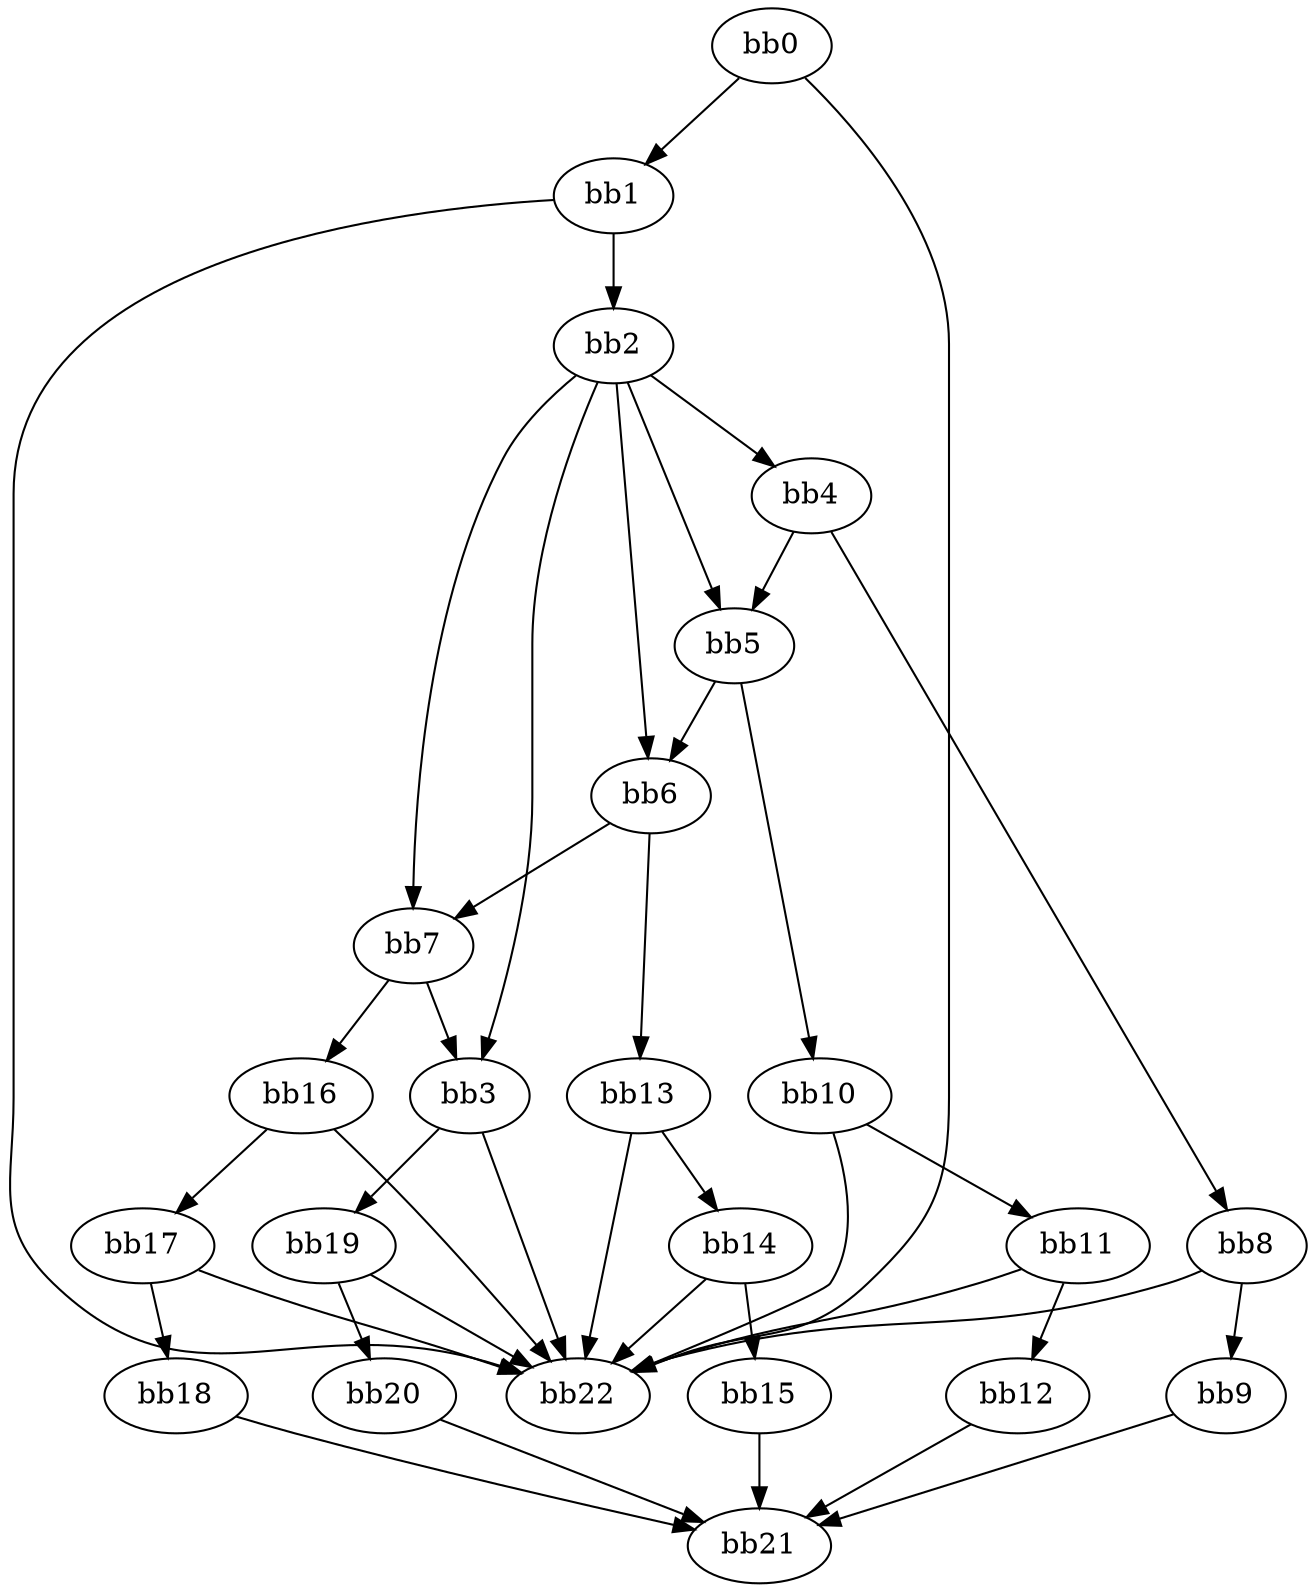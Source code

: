 digraph {
    0 [ label = "bb0\l" ]
    1 [ label = "bb1\l" ]
    2 [ label = "bb2\l" ]
    3 [ label = "bb3\l" ]
    4 [ label = "bb4\l" ]
    5 [ label = "bb5\l" ]
    6 [ label = "bb6\l" ]
    7 [ label = "bb7\l" ]
    8 [ label = "bb8\l" ]
    9 [ label = "bb9\l" ]
    10 [ label = "bb10\l" ]
    11 [ label = "bb11\l" ]
    12 [ label = "bb12\l" ]
    13 [ label = "bb13\l" ]
    14 [ label = "bb14\l" ]
    15 [ label = "bb15\l" ]
    16 [ label = "bb16\l" ]
    17 [ label = "bb17\l" ]
    18 [ label = "bb18\l" ]
    19 [ label = "bb19\l" ]
    20 [ label = "bb20\l" ]
    21 [ label = "bb21\l" ]
    22 [ label = "bb22\l" ]
    0 -> 1 [ ]
    0 -> 22 [ ]
    1 -> 2 [ ]
    1 -> 22 [ ]
    2 -> 3 [ ]
    2 -> 4 [ ]
    2 -> 5 [ ]
    2 -> 6 [ ]
    2 -> 7 [ ]
    3 -> 19 [ ]
    3 -> 22 [ ]
    4 -> 5 [ ]
    4 -> 8 [ ]
    5 -> 6 [ ]
    5 -> 10 [ ]
    6 -> 7 [ ]
    6 -> 13 [ ]
    7 -> 3 [ ]
    7 -> 16 [ ]
    8 -> 9 [ ]
    8 -> 22 [ ]
    9 -> 21 [ ]
    10 -> 11 [ ]
    10 -> 22 [ ]
    11 -> 12 [ ]
    11 -> 22 [ ]
    12 -> 21 [ ]
    13 -> 14 [ ]
    13 -> 22 [ ]
    14 -> 15 [ ]
    14 -> 22 [ ]
    15 -> 21 [ ]
    16 -> 17 [ ]
    16 -> 22 [ ]
    17 -> 18 [ ]
    17 -> 22 [ ]
    18 -> 21 [ ]
    19 -> 20 [ ]
    19 -> 22 [ ]
    20 -> 21 [ ]
}

